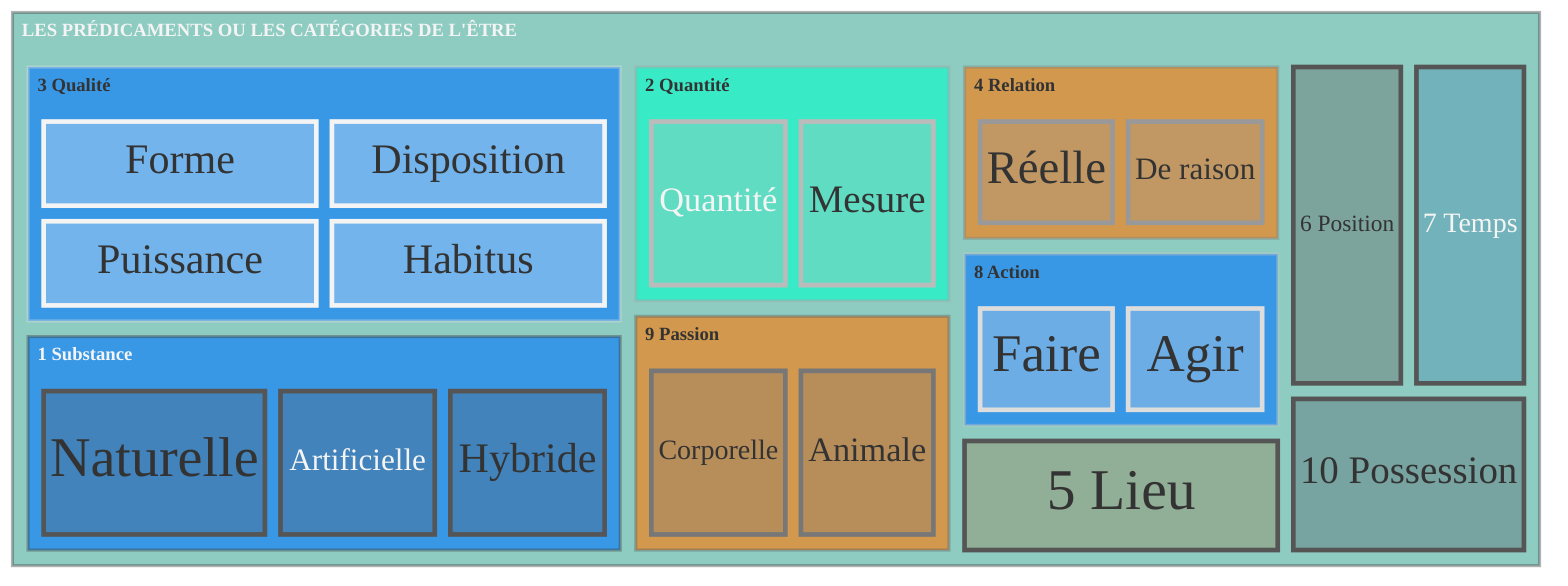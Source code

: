 ---
config:
  theme: neutral
  themeVariables:
    fontFamily: verdana
  treemap:
    showValues: false
    labelFontSize: 24
---
treemap-beta
"LES PRÉDICAMENTS OU LES CATÉGORIES DE L'ÊTRE":::menthe
  "1 Substance":::azul
    "Naturelle":28
    "Artificielle":20
    "Hybride":20
  "2 Quantité":::turquoise
    "Quantité":20
    "Mesure":20
  "3 Qualité":::azul
    "Forme":20
    "Puissance":20
 %%   "Impuissance":20
    "Disposition":20
    "Habitus":20
  "4 Relation":::orange
    "Réelle":15
    "De raison":15
  "5 Lieu":20:::ocre
  "6 Position":20:::marron
  "7 Temps":20:::bleu
  "8 Action":::azul
    "Faire":15
    "Agir":15
  "9 Passion":::orange
    "Corporelle":20
    "Animale":20
  "10 Possession":20:::ardoise
%% Une autre palette
classDef azul fill:#07F
classDef turquoise fill:#0FC
classDef orange fill:#F70
classDef ocre fill:#963
classDef bleu fill:#37A
classDef menthe fill:#4A9
classDef marron fill:#544
classDef ardoise fill:#445